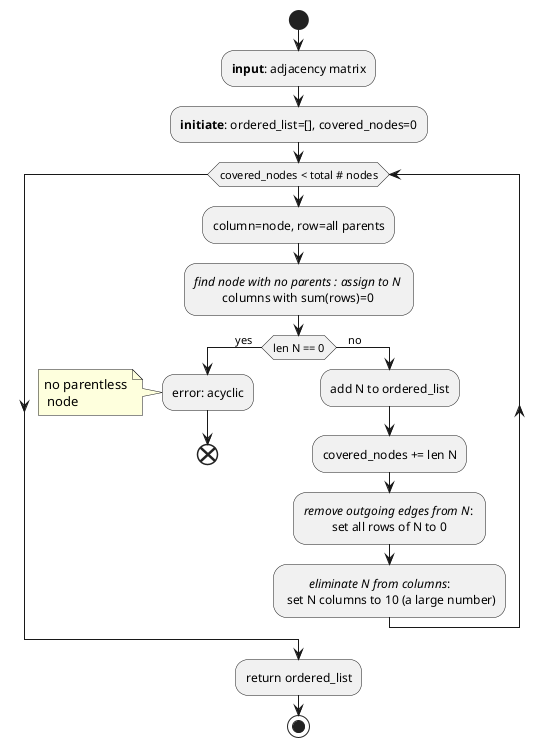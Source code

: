 @startuml

start
:**input**: adjacency matrix;
:**initiate**: ordered_list=[], covered_nodes=0;


while (covered_nodes < total # nodes)
    :column=node, row=all parents;
    ://find node with no parents : assign to N// \n\t columns with sum(rows)=0;
    if (len N == 0) then (yes\t )
        :error: acyclic;
        note left: no parentless\n node
        end
    else (    no)
        :add N to ordered_list;
        :covered_nodes += len N;
        ://remove outgoing edges from N//: \n\t set all rows of N to 0;
        :\t//eliminate N from columns//: \n set N columns to 10 (a large number);
    endif

endwhile
:return ordered_list;
stop

@enduml